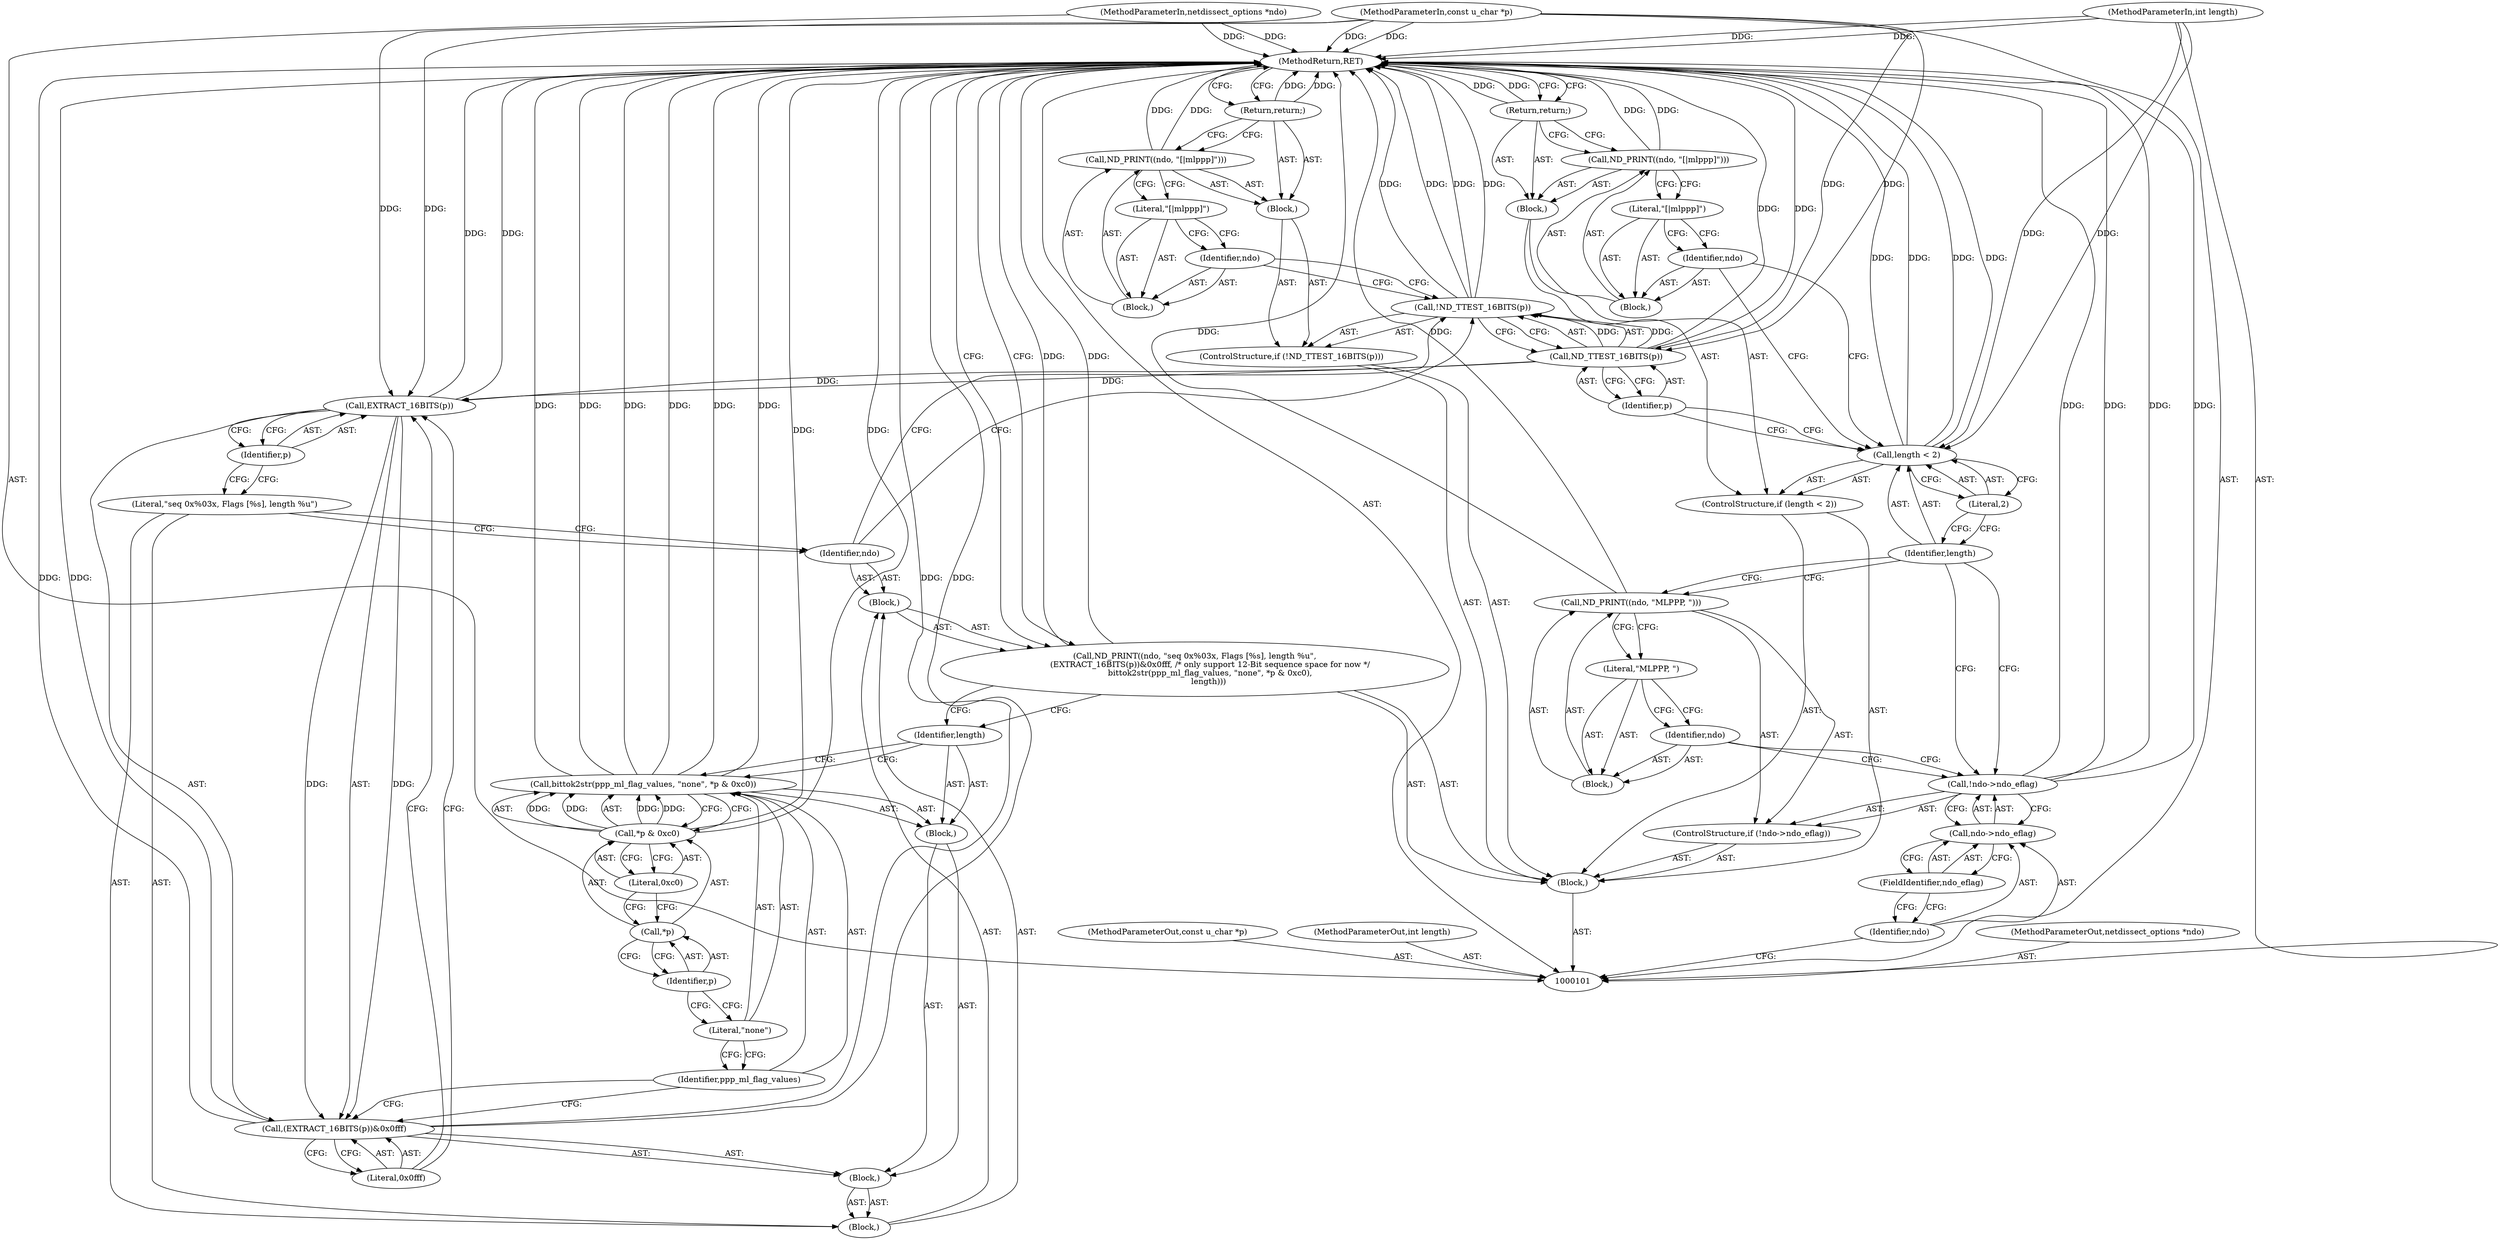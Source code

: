 digraph "0_tcpdump_7335163a6ef82d46ff18f3e6099a157747241629" {
"1000154" [label="(MethodReturn,RET)"];
"1000102" [label="(MethodParameterIn,netdissect_options *ndo)"];
"1000204" [label="(MethodParameterOut,netdissect_options *ndo)"];
"1000128" [label="(Identifier,p)"];
"1000129" [label="(Block,)"];
"1000125" [label="(ControlStructure,if (!ND_TTEST_16BITS(p)))"];
"1000126" [label="(Call,!ND_TTEST_16BITS(p))"];
"1000127" [label="(Call,ND_TTEST_16BITS(p))"];
"1000131" [label="(Block,)"];
"1000132" [label="(Identifier,ndo)"];
"1000133" [label="(Literal,\"[|mlppp]\")"];
"1000130" [label="(Call,ND_PRINT((ndo, \"[|mlppp]\")))"];
"1000134" [label="(Return,return;)"];
"1000136" [label="(Block,)"];
"1000137" [label="(Identifier,ndo)"];
"1000138" [label="(Block,)"];
"1000139" [label="(Literal,\"seq 0x%03x, Flags [%s], length %u\")"];
"1000135" [label="(Call,ND_PRINT((ndo, \"seq 0x%03x, Flags [%s], length %u\",\n            (EXTRACT_16BITS(p))&0x0fff, /* only support 12-Bit sequence space for now */\n            bittok2str(ppp_ml_flag_values, \"none\", *p & 0xc0),\n           length)))"];
"1000140" [label="(Block,)"];
"1000141" [label="(Call,(EXTRACT_16BITS(p))&0x0fff)"];
"1000142" [label="(Call,EXTRACT_16BITS(p))"];
"1000143" [label="(Identifier,p)"];
"1000144" [label="(Literal,0x0fff)"];
"1000145" [label="(Block,)"];
"1000146" [label="(Call,bittok2str(ppp_ml_flag_values, \"none\", *p & 0xc0))"];
"1000147" [label="(Identifier,ppp_ml_flag_values)"];
"1000148" [label="(Literal,\"none\")"];
"1000149" [label="(Call,*p & 0xc0)"];
"1000150" [label="(Call,*p)"];
"1000151" [label="(Identifier,p)"];
"1000152" [label="(Literal,0xc0)"];
"1000153" [label="(Identifier,length)"];
"1000103" [label="(MethodParameterIn,const u_char *p)"];
"1000205" [label="(MethodParameterOut,const u_char *p)"];
"1000104" [label="(MethodParameterIn,int length)"];
"1000206" [label="(MethodParameterOut,int length)"];
"1000105" [label="(Block,)"];
"1000108" [label="(Call,ndo->ndo_eflag)"];
"1000109" [label="(Identifier,ndo)"];
"1000110" [label="(FieldIdentifier,ndo_eflag)"];
"1000106" [label="(ControlStructure,if (!ndo->ndo_eflag))"];
"1000107" [label="(Call,!ndo->ndo_eflag)"];
"1000112" [label="(Block,)"];
"1000113" [label="(Identifier,ndo)"];
"1000114" [label="(Literal,\"MLPPP, \")"];
"1000111" [label="(Call,ND_PRINT((ndo, \"MLPPP, \")))"];
"1000118" [label="(Literal,2)"];
"1000119" [label="(Block,)"];
"1000115" [label="(ControlStructure,if (length < 2))"];
"1000116" [label="(Call,length < 2)"];
"1000117" [label="(Identifier,length)"];
"1000121" [label="(Block,)"];
"1000122" [label="(Identifier,ndo)"];
"1000123" [label="(Literal,\"[|mlppp]\")"];
"1000120" [label="(Call,ND_PRINT((ndo, \"[|mlppp]\")))"];
"1000124" [label="(Return,return;)"];
"1000154" -> "1000101"  [label="AST: "];
"1000154" -> "1000124"  [label="CFG: "];
"1000154" -> "1000134"  [label="CFG: "];
"1000154" -> "1000135"  [label="CFG: "];
"1000134" -> "1000154"  [label="DDG: "];
"1000124" -> "1000154"  [label="DDG: "];
"1000116" -> "1000154"  [label="DDG: "];
"1000116" -> "1000154"  [label="DDG: "];
"1000141" -> "1000154"  [label="DDG: "];
"1000141" -> "1000154"  [label="DDG: "];
"1000107" -> "1000154"  [label="DDG: "];
"1000107" -> "1000154"  [label="DDG: "];
"1000104" -> "1000154"  [label="DDG: "];
"1000103" -> "1000154"  [label="DDG: "];
"1000146" -> "1000154"  [label="DDG: "];
"1000146" -> "1000154"  [label="DDG: "];
"1000146" -> "1000154"  [label="DDG: "];
"1000126" -> "1000154"  [label="DDG: "];
"1000126" -> "1000154"  [label="DDG: "];
"1000102" -> "1000154"  [label="DDG: "];
"1000142" -> "1000154"  [label="DDG: "];
"1000149" -> "1000154"  [label="DDG: "];
"1000127" -> "1000154"  [label="DDG: "];
"1000130" -> "1000154"  [label="DDG: "];
"1000135" -> "1000154"  [label="DDG: "];
"1000120" -> "1000154"  [label="DDG: "];
"1000111" -> "1000154"  [label="DDG: "];
"1000102" -> "1000101"  [label="AST: "];
"1000102" -> "1000154"  [label="DDG: "];
"1000204" -> "1000101"  [label="AST: "];
"1000128" -> "1000127"  [label="AST: "];
"1000128" -> "1000116"  [label="CFG: "];
"1000127" -> "1000128"  [label="CFG: "];
"1000129" -> "1000125"  [label="AST: "];
"1000130" -> "1000129"  [label="AST: "];
"1000134" -> "1000129"  [label="AST: "];
"1000125" -> "1000105"  [label="AST: "];
"1000126" -> "1000125"  [label="AST: "];
"1000129" -> "1000125"  [label="AST: "];
"1000126" -> "1000125"  [label="AST: "];
"1000126" -> "1000127"  [label="CFG: "];
"1000127" -> "1000126"  [label="AST: "];
"1000132" -> "1000126"  [label="CFG: "];
"1000137" -> "1000126"  [label="CFG: "];
"1000126" -> "1000154"  [label="DDG: "];
"1000126" -> "1000154"  [label="DDG: "];
"1000127" -> "1000126"  [label="DDG: "];
"1000127" -> "1000126"  [label="AST: "];
"1000127" -> "1000128"  [label="CFG: "];
"1000128" -> "1000127"  [label="AST: "];
"1000126" -> "1000127"  [label="CFG: "];
"1000127" -> "1000154"  [label="DDG: "];
"1000127" -> "1000126"  [label="DDG: "];
"1000103" -> "1000127"  [label="DDG: "];
"1000127" -> "1000142"  [label="DDG: "];
"1000131" -> "1000130"  [label="AST: "];
"1000132" -> "1000131"  [label="AST: "];
"1000133" -> "1000131"  [label="AST: "];
"1000132" -> "1000131"  [label="AST: "];
"1000132" -> "1000126"  [label="CFG: "];
"1000133" -> "1000132"  [label="CFG: "];
"1000133" -> "1000131"  [label="AST: "];
"1000133" -> "1000132"  [label="CFG: "];
"1000130" -> "1000133"  [label="CFG: "];
"1000130" -> "1000129"  [label="AST: "];
"1000130" -> "1000133"  [label="CFG: "];
"1000131" -> "1000130"  [label="AST: "];
"1000134" -> "1000130"  [label="CFG: "];
"1000130" -> "1000154"  [label="DDG: "];
"1000134" -> "1000129"  [label="AST: "];
"1000134" -> "1000130"  [label="CFG: "];
"1000154" -> "1000134"  [label="CFG: "];
"1000134" -> "1000154"  [label="DDG: "];
"1000136" -> "1000135"  [label="AST: "];
"1000137" -> "1000136"  [label="AST: "];
"1000138" -> "1000136"  [label="AST: "];
"1000137" -> "1000136"  [label="AST: "];
"1000137" -> "1000126"  [label="CFG: "];
"1000139" -> "1000137"  [label="CFG: "];
"1000138" -> "1000136"  [label="AST: "];
"1000139" -> "1000138"  [label="AST: "];
"1000140" -> "1000138"  [label="AST: "];
"1000139" -> "1000138"  [label="AST: "];
"1000139" -> "1000137"  [label="CFG: "];
"1000143" -> "1000139"  [label="CFG: "];
"1000135" -> "1000105"  [label="AST: "];
"1000135" -> "1000153"  [label="CFG: "];
"1000136" -> "1000135"  [label="AST: "];
"1000154" -> "1000135"  [label="CFG: "];
"1000135" -> "1000154"  [label="DDG: "];
"1000140" -> "1000138"  [label="AST: "];
"1000141" -> "1000140"  [label="AST: "];
"1000145" -> "1000140"  [label="AST: "];
"1000141" -> "1000140"  [label="AST: "];
"1000141" -> "1000144"  [label="CFG: "];
"1000142" -> "1000141"  [label="AST: "];
"1000144" -> "1000141"  [label="AST: "];
"1000147" -> "1000141"  [label="CFG: "];
"1000141" -> "1000154"  [label="DDG: "];
"1000141" -> "1000154"  [label="DDG: "];
"1000142" -> "1000141"  [label="DDG: "];
"1000142" -> "1000141"  [label="AST: "];
"1000142" -> "1000143"  [label="CFG: "];
"1000143" -> "1000142"  [label="AST: "];
"1000144" -> "1000142"  [label="CFG: "];
"1000142" -> "1000154"  [label="DDG: "];
"1000142" -> "1000141"  [label="DDG: "];
"1000127" -> "1000142"  [label="DDG: "];
"1000103" -> "1000142"  [label="DDG: "];
"1000143" -> "1000142"  [label="AST: "];
"1000143" -> "1000139"  [label="CFG: "];
"1000142" -> "1000143"  [label="CFG: "];
"1000144" -> "1000141"  [label="AST: "];
"1000144" -> "1000142"  [label="CFG: "];
"1000141" -> "1000144"  [label="CFG: "];
"1000145" -> "1000140"  [label="AST: "];
"1000146" -> "1000145"  [label="AST: "];
"1000153" -> "1000145"  [label="AST: "];
"1000146" -> "1000145"  [label="AST: "];
"1000146" -> "1000149"  [label="CFG: "];
"1000147" -> "1000146"  [label="AST: "];
"1000148" -> "1000146"  [label="AST: "];
"1000149" -> "1000146"  [label="AST: "];
"1000153" -> "1000146"  [label="CFG: "];
"1000146" -> "1000154"  [label="DDG: "];
"1000146" -> "1000154"  [label="DDG: "];
"1000146" -> "1000154"  [label="DDG: "];
"1000149" -> "1000146"  [label="DDG: "];
"1000149" -> "1000146"  [label="DDG: "];
"1000147" -> "1000146"  [label="AST: "];
"1000147" -> "1000141"  [label="CFG: "];
"1000148" -> "1000147"  [label="CFG: "];
"1000148" -> "1000146"  [label="AST: "];
"1000148" -> "1000147"  [label="CFG: "];
"1000151" -> "1000148"  [label="CFG: "];
"1000149" -> "1000146"  [label="AST: "];
"1000149" -> "1000152"  [label="CFG: "];
"1000150" -> "1000149"  [label="AST: "];
"1000152" -> "1000149"  [label="AST: "];
"1000146" -> "1000149"  [label="CFG: "];
"1000149" -> "1000154"  [label="DDG: "];
"1000149" -> "1000146"  [label="DDG: "];
"1000149" -> "1000146"  [label="DDG: "];
"1000150" -> "1000149"  [label="AST: "];
"1000150" -> "1000151"  [label="CFG: "];
"1000151" -> "1000150"  [label="AST: "];
"1000152" -> "1000150"  [label="CFG: "];
"1000151" -> "1000150"  [label="AST: "];
"1000151" -> "1000148"  [label="CFG: "];
"1000150" -> "1000151"  [label="CFG: "];
"1000152" -> "1000149"  [label="AST: "];
"1000152" -> "1000150"  [label="CFG: "];
"1000149" -> "1000152"  [label="CFG: "];
"1000153" -> "1000145"  [label="AST: "];
"1000153" -> "1000146"  [label="CFG: "];
"1000135" -> "1000153"  [label="CFG: "];
"1000103" -> "1000101"  [label="AST: "];
"1000103" -> "1000154"  [label="DDG: "];
"1000103" -> "1000127"  [label="DDG: "];
"1000103" -> "1000142"  [label="DDG: "];
"1000205" -> "1000101"  [label="AST: "];
"1000104" -> "1000101"  [label="AST: "];
"1000104" -> "1000154"  [label="DDG: "];
"1000104" -> "1000116"  [label="DDG: "];
"1000206" -> "1000101"  [label="AST: "];
"1000105" -> "1000101"  [label="AST: "];
"1000106" -> "1000105"  [label="AST: "];
"1000115" -> "1000105"  [label="AST: "];
"1000125" -> "1000105"  [label="AST: "];
"1000135" -> "1000105"  [label="AST: "];
"1000108" -> "1000107"  [label="AST: "];
"1000108" -> "1000110"  [label="CFG: "];
"1000109" -> "1000108"  [label="AST: "];
"1000110" -> "1000108"  [label="AST: "];
"1000107" -> "1000108"  [label="CFG: "];
"1000109" -> "1000108"  [label="AST: "];
"1000109" -> "1000101"  [label="CFG: "];
"1000110" -> "1000109"  [label="CFG: "];
"1000110" -> "1000108"  [label="AST: "];
"1000110" -> "1000109"  [label="CFG: "];
"1000108" -> "1000110"  [label="CFG: "];
"1000106" -> "1000105"  [label="AST: "];
"1000107" -> "1000106"  [label="AST: "];
"1000111" -> "1000106"  [label="AST: "];
"1000107" -> "1000106"  [label="AST: "];
"1000107" -> "1000108"  [label="CFG: "];
"1000108" -> "1000107"  [label="AST: "];
"1000113" -> "1000107"  [label="CFG: "];
"1000117" -> "1000107"  [label="CFG: "];
"1000107" -> "1000154"  [label="DDG: "];
"1000107" -> "1000154"  [label="DDG: "];
"1000112" -> "1000111"  [label="AST: "];
"1000113" -> "1000112"  [label="AST: "];
"1000114" -> "1000112"  [label="AST: "];
"1000113" -> "1000112"  [label="AST: "];
"1000113" -> "1000107"  [label="CFG: "];
"1000114" -> "1000113"  [label="CFG: "];
"1000114" -> "1000112"  [label="AST: "];
"1000114" -> "1000113"  [label="CFG: "];
"1000111" -> "1000114"  [label="CFG: "];
"1000111" -> "1000106"  [label="AST: "];
"1000111" -> "1000114"  [label="CFG: "];
"1000112" -> "1000111"  [label="AST: "];
"1000117" -> "1000111"  [label="CFG: "];
"1000111" -> "1000154"  [label="DDG: "];
"1000118" -> "1000116"  [label="AST: "];
"1000118" -> "1000117"  [label="CFG: "];
"1000116" -> "1000118"  [label="CFG: "];
"1000119" -> "1000115"  [label="AST: "];
"1000120" -> "1000119"  [label="AST: "];
"1000124" -> "1000119"  [label="AST: "];
"1000115" -> "1000105"  [label="AST: "];
"1000116" -> "1000115"  [label="AST: "];
"1000119" -> "1000115"  [label="AST: "];
"1000116" -> "1000115"  [label="AST: "];
"1000116" -> "1000118"  [label="CFG: "];
"1000117" -> "1000116"  [label="AST: "];
"1000118" -> "1000116"  [label="AST: "];
"1000122" -> "1000116"  [label="CFG: "];
"1000128" -> "1000116"  [label="CFG: "];
"1000116" -> "1000154"  [label="DDG: "];
"1000116" -> "1000154"  [label="DDG: "];
"1000104" -> "1000116"  [label="DDG: "];
"1000117" -> "1000116"  [label="AST: "];
"1000117" -> "1000111"  [label="CFG: "];
"1000117" -> "1000107"  [label="CFG: "];
"1000118" -> "1000117"  [label="CFG: "];
"1000121" -> "1000120"  [label="AST: "];
"1000122" -> "1000121"  [label="AST: "];
"1000123" -> "1000121"  [label="AST: "];
"1000122" -> "1000121"  [label="AST: "];
"1000122" -> "1000116"  [label="CFG: "];
"1000123" -> "1000122"  [label="CFG: "];
"1000123" -> "1000121"  [label="AST: "];
"1000123" -> "1000122"  [label="CFG: "];
"1000120" -> "1000123"  [label="CFG: "];
"1000120" -> "1000119"  [label="AST: "];
"1000120" -> "1000123"  [label="CFG: "];
"1000121" -> "1000120"  [label="AST: "];
"1000124" -> "1000120"  [label="CFG: "];
"1000120" -> "1000154"  [label="DDG: "];
"1000124" -> "1000119"  [label="AST: "];
"1000124" -> "1000120"  [label="CFG: "];
"1000154" -> "1000124"  [label="CFG: "];
"1000124" -> "1000154"  [label="DDG: "];
}
